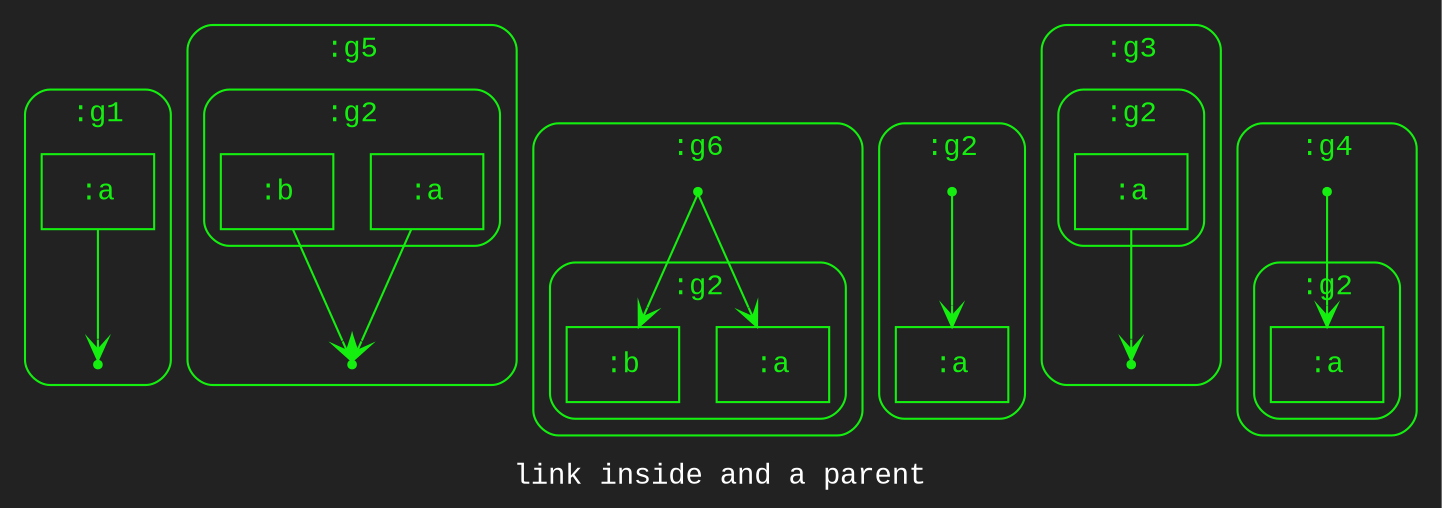 digraph D {
    tooltip="link inside and a parent";
    label="link inside and a parent";
    bgcolor="#222222";
    fontcolor="#ffffff";
    fontname="Courier New";
    compound=true;
    
    subgraph cluster_node1 { /* :g1 */
        label=":g1";
        style="rounded";
        fontname="Courier New";
        color="#15ef10";
        fontcolor="#15ef10";
        tooltip=":g1";
        
        node2 [color="#15ef10",fontcolor="#15ef10",fontname="Courier New",shape="rectangle",tooltip=":g1:a",label=":a"]
        node21 [color="#15ef10",fontcolor="#15ef10",fontname="Courier New",shape="point",tooltip=":g1",label=""]
    }
    
    subgraph cluster_node11 { /* :g5 */
        label=":g5";
        style="rounded";
        fontname="Courier New";
        color="#15ef10";
        fontcolor="#15ef10";
        tooltip=":g5";
        
        subgraph cluster_node12 { /* :g2 */
            label=":g2";
            style="rounded";
            fontname="Courier New";
            color="#15ef10";
            fontcolor="#15ef10";
            tooltip=":g5:g2";
            
            node13 [color="#15ef10",fontcolor="#15ef10",fontname="Courier New",shape="rectangle",tooltip=":g5:g2:a",label=":a"]
            node14 [color="#15ef10",fontcolor="#15ef10",fontname="Courier New",shape="rectangle",tooltip=":g5:g2:b",label=":b"]
        }
        node19 [color="#15ef10",fontcolor="#15ef10",fontname="Courier New",shape="point",tooltip=":g5",label=""]
    }
    
    subgraph cluster_node15 { /* :g6 */
        label=":g6";
        style="rounded";
        fontname="Courier New";
        color="#15ef10";
        fontcolor="#15ef10";
        tooltip=":g6";
        
        subgraph cluster_node16 { /* :g2 */
            label=":g2";
            style="rounded";
            fontname="Courier New";
            color="#15ef10";
            fontcolor="#15ef10";
            tooltip=":g6:g2";
            
            node17 [color="#15ef10",fontcolor="#15ef10",fontname="Courier New",shape="rectangle",tooltip=":g6:g2:a",label=":a"]
            node18 [color="#15ef10",fontcolor="#15ef10",fontname="Courier New",shape="rectangle",tooltip=":g6:g2:b",label=":b"]
        }
        node20 [color="#15ef10",fontcolor="#15ef10",fontname="Courier New",shape="point",tooltip=":g6",label=""]
    }
    
    subgraph cluster_node3 { /* :g2 */
        label=":g2";
        style="rounded";
        fontname="Courier New";
        color="#15ef10";
        fontcolor="#15ef10";
        tooltip=":g2";
        
        node4 [color="#15ef10",fontcolor="#15ef10",fontname="Courier New",shape="rectangle",tooltip=":g2:a",label=":a"]
        node22 [color="#15ef10",fontcolor="#15ef10",fontname="Courier New",shape="point",tooltip=":g2",label=""]
    }
    
    subgraph cluster_node5 { /* :g3 */
        label=":g3";
        style="rounded";
        fontname="Courier New";
        color="#15ef10";
        fontcolor="#15ef10";
        tooltip=":g3";
        
        subgraph cluster_node6 { /* :g2 */
            label=":g2";
            style="rounded";
            fontname="Courier New";
            color="#15ef10";
            fontcolor="#15ef10";
            tooltip=":g3:g2";
            
            node7 [color="#15ef10",fontcolor="#15ef10",fontname="Courier New",shape="rectangle",tooltip=":g3:g2:a",label=":a"]
        }
        node23 [color="#15ef10",fontcolor="#15ef10",fontname="Courier New",shape="point",tooltip=":g3",label=""]
    }
    
    subgraph cluster_node8 { /* :g4 */
        label=":g4";
        style="rounded";
        fontname="Courier New";
        color="#15ef10";
        fontcolor="#15ef10";
        tooltip=":g4";
        
        subgraph cluster_node9 { /* :g2 */
            label=":g2";
            style="rounded";
            fontname="Courier New";
            color="#15ef10";
            fontcolor="#15ef10";
            tooltip=":g4:g2";
            
            node10 [color="#15ef10",fontcolor="#15ef10",fontname="Courier New",shape="rectangle",tooltip=":g4:g2:a",label=":a"]
        }
        node24 [color="#15ef10",fontcolor="#15ef10",fontname="Courier New",shape="point",tooltip=":g4",label=""]
    }
    
    node13 -> node19 [arrowhead="vee",color="#15ef10",tooltip=":g5:g2:a\n   ->\n:g5",]
    node14 -> node19 [arrowhead="vee",color="#15ef10",tooltip=":g5:g2:b\n   ->\n:g5",]
    node20 -> node17 [arrowhead="vee",color="#15ef10",tooltip=":g6\n   ->\n:g6:g2:a",]
    node20 -> node18 [arrowhead="vee",color="#15ef10",tooltip=":g6\n   ->\n:g6:g2:b",]
    node2 -> node21 [arrowhead="vee",color="#15ef10",tooltip=":g1:a\n   ->\n:g1",]
    node22 -> node4 [arrowhead="vee",color="#15ef10",tooltip=":g2\n   ->\n:g2:a",]
    node7 -> node23 [arrowhead="vee",color="#15ef10",tooltip=":g3:g2:a\n   ->\n:g3",]
    node24 -> node10 [arrowhead="vee",color="#15ef10",tooltip=":g4\n   ->\n:g4:g2:a",]
}
